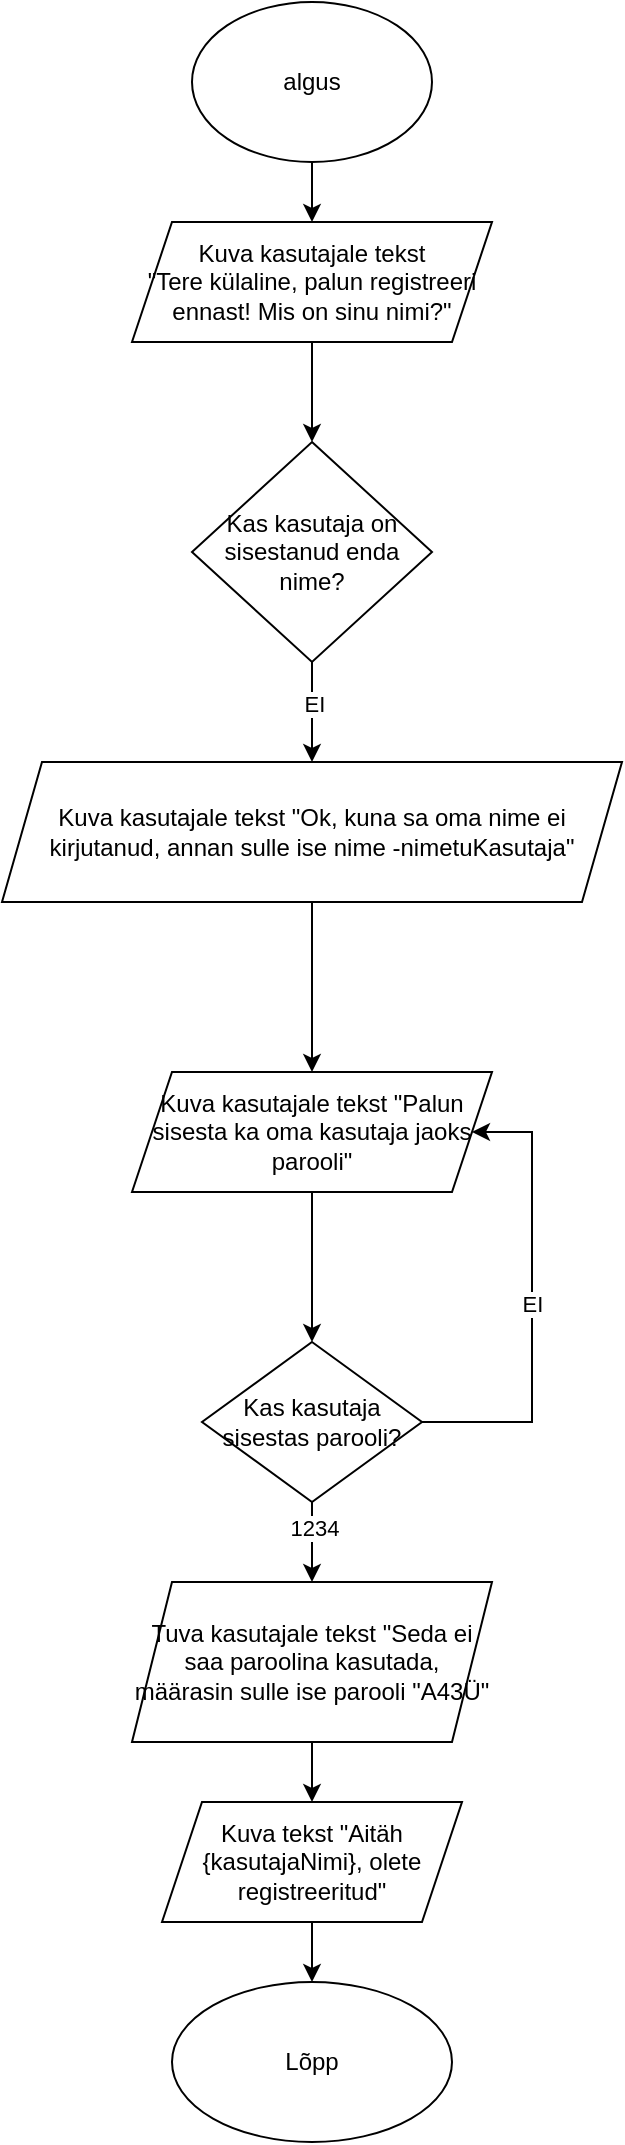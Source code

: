 <mxfile version="28.2.5">
  <diagram id="C5RBs43oDa-KdzZeNtuy" name="Page-1">
    <mxGraphModel dx="2066" dy="1201" grid="1" gridSize="10" guides="1" tooltips="1" connect="1" arrows="1" fold="1" page="1" pageScale="1" pageWidth="827" pageHeight="1169" math="0" shadow="0">
      <root>
        <mxCell id="WIyWlLk6GJQsqaUBKTNV-0" />
        <mxCell id="WIyWlLk6GJQsqaUBKTNV-1" parent="WIyWlLk6GJQsqaUBKTNV-0" />
        <mxCell id="Au0-ImdtquO8-Za8MS4R-2" value="" style="edgeStyle=orthogonalEdgeStyle;rounded=0;orthogonalLoop=1;jettySize=auto;html=1;" edge="1" parent="WIyWlLk6GJQsqaUBKTNV-1" source="Au0-ImdtquO8-Za8MS4R-0" target="Au0-ImdtquO8-Za8MS4R-1">
          <mxGeometry relative="1" as="geometry" />
        </mxCell>
        <mxCell id="Au0-ImdtquO8-Za8MS4R-0" value="algus" style="ellipse;whiteSpace=wrap;html=1;" vertex="1" parent="WIyWlLk6GJQsqaUBKTNV-1">
          <mxGeometry x="340" y="10" width="120" height="80" as="geometry" />
        </mxCell>
        <mxCell id="Au0-ImdtquO8-Za8MS4R-4" value="" style="edgeStyle=orthogonalEdgeStyle;rounded=0;orthogonalLoop=1;jettySize=auto;html=1;" edge="1" parent="WIyWlLk6GJQsqaUBKTNV-1" source="Au0-ImdtquO8-Za8MS4R-1" target="Au0-ImdtquO8-Za8MS4R-3">
          <mxGeometry relative="1" as="geometry" />
        </mxCell>
        <mxCell id="Au0-ImdtquO8-Za8MS4R-1" value="Kuva kasutajale tekst&lt;div&gt;&quot;Tere külaline, palun registreeri ennast! Mis on sinu nimi?&quot;&lt;/div&gt;" style="shape=parallelogram;perimeter=parallelogramPerimeter;whiteSpace=wrap;html=1;fixedSize=1;" vertex="1" parent="WIyWlLk6GJQsqaUBKTNV-1">
          <mxGeometry x="310" y="120" width="180" height="60" as="geometry" />
        </mxCell>
        <mxCell id="Au0-ImdtquO8-Za8MS4R-6" value="" style="edgeStyle=orthogonalEdgeStyle;rounded=0;orthogonalLoop=1;jettySize=auto;html=1;" edge="1" parent="WIyWlLk6GJQsqaUBKTNV-1" source="Au0-ImdtquO8-Za8MS4R-3" target="Au0-ImdtquO8-Za8MS4R-5">
          <mxGeometry relative="1" as="geometry" />
        </mxCell>
        <mxCell id="Au0-ImdtquO8-Za8MS4R-7" value="EI" style="edgeLabel;html=1;align=center;verticalAlign=middle;resizable=0;points=[];" vertex="1" connectable="0" parent="Au0-ImdtquO8-Za8MS4R-6">
          <mxGeometry x="-0.181" y="1" relative="1" as="geometry">
            <mxPoint as="offset" />
          </mxGeometry>
        </mxCell>
        <mxCell id="Au0-ImdtquO8-Za8MS4R-3" value="Kas kasutaja on sisestanud enda nime?" style="rhombus;whiteSpace=wrap;html=1;" vertex="1" parent="WIyWlLk6GJQsqaUBKTNV-1">
          <mxGeometry x="340" y="230" width="120" height="110" as="geometry" />
        </mxCell>
        <mxCell id="Au0-ImdtquO8-Za8MS4R-9" value="" style="edgeStyle=orthogonalEdgeStyle;rounded=0;orthogonalLoop=1;jettySize=auto;html=1;" edge="1" parent="WIyWlLk6GJQsqaUBKTNV-1" source="Au0-ImdtquO8-Za8MS4R-5" target="Au0-ImdtquO8-Za8MS4R-8">
          <mxGeometry relative="1" as="geometry" />
        </mxCell>
        <mxCell id="Au0-ImdtquO8-Za8MS4R-5" value="Kuva kasutajale tekst &quot;Ok, kuna sa oma nime ei kirjutanud, annan sulle ise nime -nimetuKasutaja&quot;" style="shape=parallelogram;perimeter=parallelogramPerimeter;whiteSpace=wrap;html=1;fixedSize=1;" vertex="1" parent="WIyWlLk6GJQsqaUBKTNV-1">
          <mxGeometry x="245" y="390" width="310" height="70" as="geometry" />
        </mxCell>
        <mxCell id="Au0-ImdtquO8-Za8MS4R-11" value="" style="edgeStyle=orthogonalEdgeStyle;rounded=0;orthogonalLoop=1;jettySize=auto;html=1;" edge="1" parent="WIyWlLk6GJQsqaUBKTNV-1" source="Au0-ImdtquO8-Za8MS4R-8" target="Au0-ImdtquO8-Za8MS4R-10">
          <mxGeometry relative="1" as="geometry" />
        </mxCell>
        <mxCell id="Au0-ImdtquO8-Za8MS4R-8" value="Kuva kasutajale tekst &quot;Palun sisesta ka oma kasutaja jaoks parooli&quot;" style="shape=parallelogram;perimeter=parallelogramPerimeter;whiteSpace=wrap;html=1;fixedSize=1;" vertex="1" parent="WIyWlLk6GJQsqaUBKTNV-1">
          <mxGeometry x="310" y="545" width="180" height="60" as="geometry" />
        </mxCell>
        <mxCell id="Au0-ImdtquO8-Za8MS4R-13" value="" style="edgeStyle=orthogonalEdgeStyle;rounded=0;orthogonalLoop=1;jettySize=auto;html=1;" edge="1" parent="WIyWlLk6GJQsqaUBKTNV-1" source="Au0-ImdtquO8-Za8MS4R-10" target="Au0-ImdtquO8-Za8MS4R-12">
          <mxGeometry relative="1" as="geometry" />
        </mxCell>
        <mxCell id="Au0-ImdtquO8-Za8MS4R-14" value="1234" style="edgeLabel;html=1;align=center;verticalAlign=middle;resizable=0;points=[];" vertex="1" connectable="0" parent="Au0-ImdtquO8-Za8MS4R-13">
          <mxGeometry x="-0.378" y="1" relative="1" as="geometry">
            <mxPoint as="offset" />
          </mxGeometry>
        </mxCell>
        <mxCell id="Au0-ImdtquO8-Za8MS4R-19" style="edgeStyle=orthogonalEdgeStyle;rounded=0;orthogonalLoop=1;jettySize=auto;html=1;entryX=1;entryY=0.5;entryDx=0;entryDy=0;" edge="1" parent="WIyWlLk6GJQsqaUBKTNV-1" source="Au0-ImdtquO8-Za8MS4R-10" target="Au0-ImdtquO8-Za8MS4R-8">
          <mxGeometry relative="1" as="geometry">
            <Array as="points">
              <mxPoint x="510" y="720" />
              <mxPoint x="510" y="575" />
            </Array>
          </mxGeometry>
        </mxCell>
        <mxCell id="Au0-ImdtquO8-Za8MS4R-20" value="EI" style="edgeLabel;html=1;align=center;verticalAlign=middle;resizable=0;points=[];" vertex="1" connectable="0" parent="Au0-ImdtquO8-Za8MS4R-19">
          <mxGeometry x="-0.008" relative="1" as="geometry">
            <mxPoint as="offset" />
          </mxGeometry>
        </mxCell>
        <mxCell id="Au0-ImdtquO8-Za8MS4R-10" value="Kas kasutaja sisestas parooli?" style="rhombus;whiteSpace=wrap;html=1;" vertex="1" parent="WIyWlLk6GJQsqaUBKTNV-1">
          <mxGeometry x="345" y="680" width="110" height="80" as="geometry" />
        </mxCell>
        <mxCell id="Au0-ImdtquO8-Za8MS4R-16" value="" style="edgeStyle=orthogonalEdgeStyle;rounded=0;orthogonalLoop=1;jettySize=auto;html=1;" edge="1" parent="WIyWlLk6GJQsqaUBKTNV-1" source="Au0-ImdtquO8-Za8MS4R-12" target="Au0-ImdtquO8-Za8MS4R-15">
          <mxGeometry relative="1" as="geometry" />
        </mxCell>
        <mxCell id="Au0-ImdtquO8-Za8MS4R-12" value="Tuva kasutajale tekst &quot;Seda ei saa paroolina kasutada, määrasin sulle ise parooli &quot;A43Ü&quot;" style="shape=parallelogram;perimeter=parallelogramPerimeter;whiteSpace=wrap;html=1;fixedSize=1;" vertex="1" parent="WIyWlLk6GJQsqaUBKTNV-1">
          <mxGeometry x="310" y="800" width="180" height="80" as="geometry" />
        </mxCell>
        <mxCell id="Au0-ImdtquO8-Za8MS4R-18" value="" style="edgeStyle=orthogonalEdgeStyle;rounded=0;orthogonalLoop=1;jettySize=auto;html=1;" edge="1" parent="WIyWlLk6GJQsqaUBKTNV-1" source="Au0-ImdtquO8-Za8MS4R-15" target="Au0-ImdtquO8-Za8MS4R-17">
          <mxGeometry relative="1" as="geometry" />
        </mxCell>
        <mxCell id="Au0-ImdtquO8-Za8MS4R-15" value="Kuva tekst &quot;Aitäh {kasutajaNimi}, olete registreeritud&quot;" style="shape=parallelogram;perimeter=parallelogramPerimeter;whiteSpace=wrap;html=1;fixedSize=1;" vertex="1" parent="WIyWlLk6GJQsqaUBKTNV-1">
          <mxGeometry x="325" y="910" width="150" height="60" as="geometry" />
        </mxCell>
        <mxCell id="Au0-ImdtquO8-Za8MS4R-17" value="Lõpp" style="ellipse;whiteSpace=wrap;html=1;" vertex="1" parent="WIyWlLk6GJQsqaUBKTNV-1">
          <mxGeometry x="330" y="1000" width="140" height="80" as="geometry" />
        </mxCell>
      </root>
    </mxGraphModel>
  </diagram>
</mxfile>
